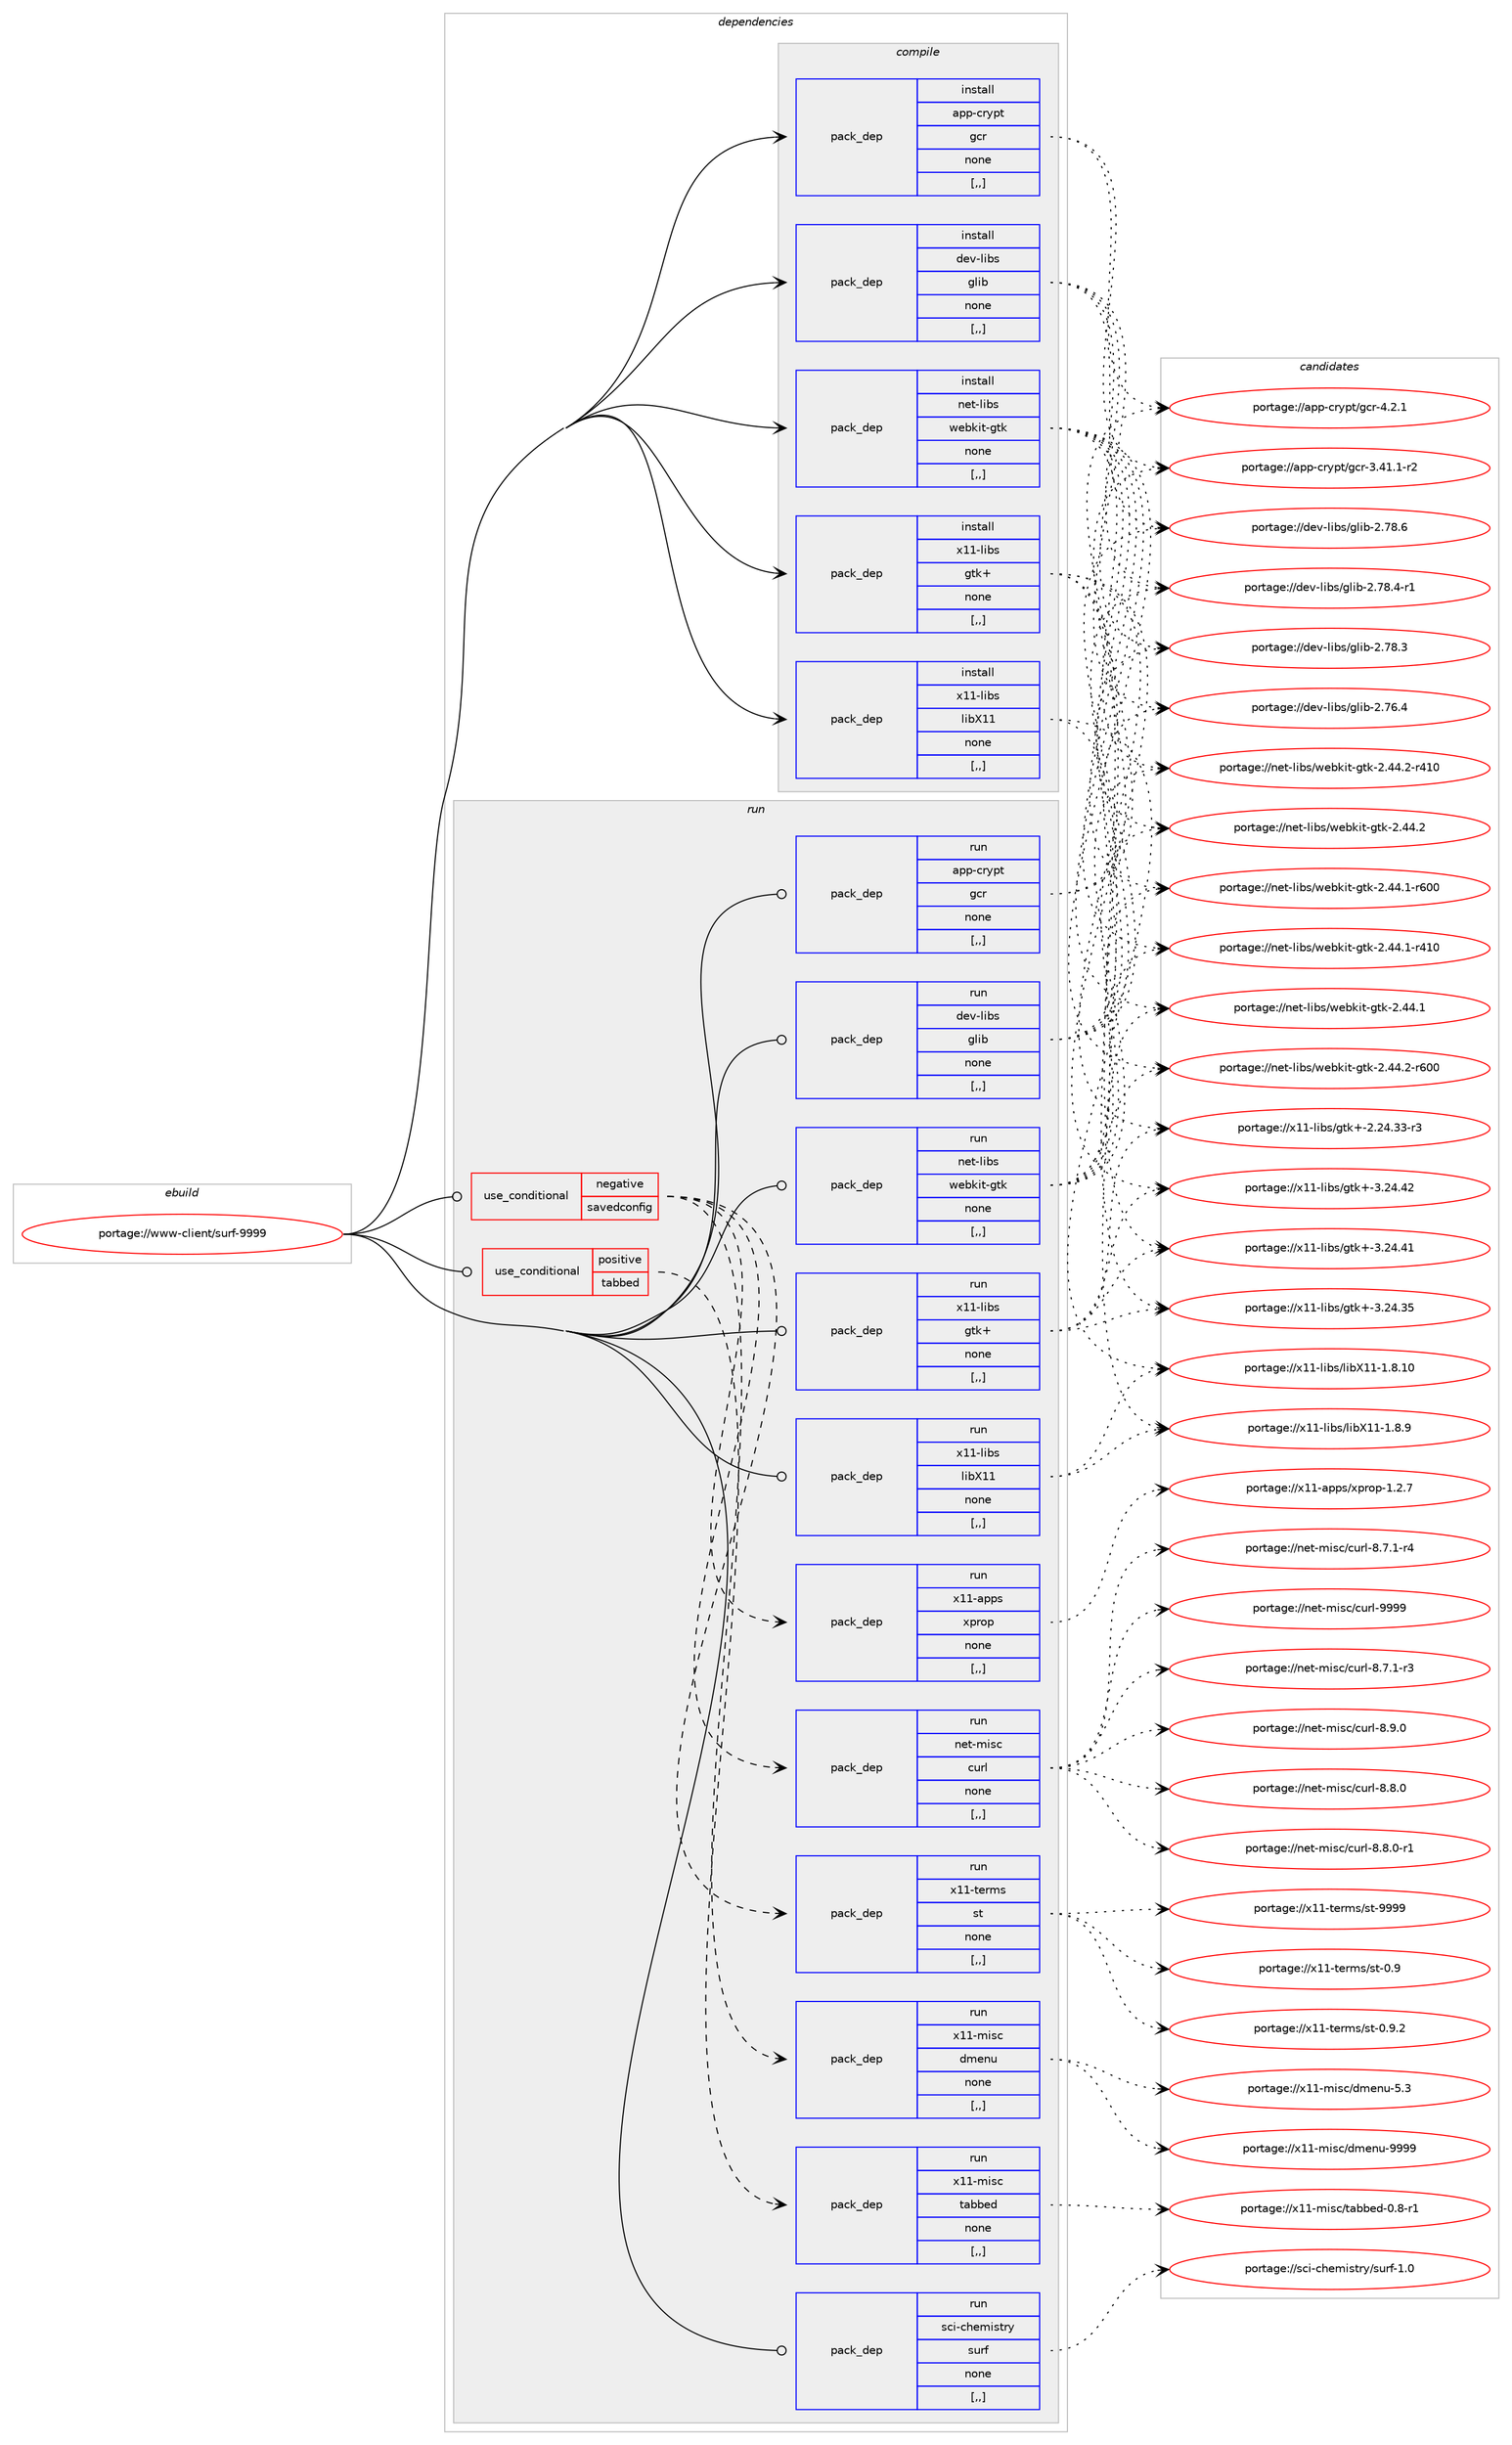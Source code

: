 digraph prolog {

# *************
# Graph options
# *************

newrank=true;
concentrate=true;
compound=true;
graph [rankdir=LR,fontname=Helvetica,fontsize=10,ranksep=1.5];#, ranksep=2.5, nodesep=0.2];
edge  [arrowhead=vee];
node  [fontname=Helvetica,fontsize=10];

# **********
# The ebuild
# **********

subgraph cluster_leftcol {
color=gray;
label=<<i>ebuild</i>>;
id [label="portage://www-client/surf-9999", color=red, width=4, href="../www-client/surf-9999.svg"];
}

# ****************
# The dependencies
# ****************

subgraph cluster_midcol {
color=gray;
label=<<i>dependencies</i>>;
subgraph cluster_compile {
fillcolor="#eeeeee";
style=filled;
label=<<i>compile</i>>;
subgraph pack328267 {
dependency451874 [label=<<TABLE BORDER="0" CELLBORDER="1" CELLSPACING="0" CELLPADDING="4" WIDTH="220"><TR><TD ROWSPAN="6" CELLPADDING="30">pack_dep</TD></TR><TR><TD WIDTH="110">install</TD></TR><TR><TD>app-crypt</TD></TR><TR><TD>gcr</TD></TR><TR><TD>none</TD></TR><TR><TD>[,,]</TD></TR></TABLE>>, shape=none, color=blue];
}
id:e -> dependency451874:w [weight=20,style="solid",arrowhead="vee"];
subgraph pack328268 {
dependency451875 [label=<<TABLE BORDER="0" CELLBORDER="1" CELLSPACING="0" CELLPADDING="4" WIDTH="220"><TR><TD ROWSPAN="6" CELLPADDING="30">pack_dep</TD></TR><TR><TD WIDTH="110">install</TD></TR><TR><TD>dev-libs</TD></TR><TR><TD>glib</TD></TR><TR><TD>none</TD></TR><TR><TD>[,,]</TD></TR></TABLE>>, shape=none, color=blue];
}
id:e -> dependency451875:w [weight=20,style="solid",arrowhead="vee"];
subgraph pack328269 {
dependency451876 [label=<<TABLE BORDER="0" CELLBORDER="1" CELLSPACING="0" CELLPADDING="4" WIDTH="220"><TR><TD ROWSPAN="6" CELLPADDING="30">pack_dep</TD></TR><TR><TD WIDTH="110">install</TD></TR><TR><TD>net-libs</TD></TR><TR><TD>webkit-gtk</TD></TR><TR><TD>none</TD></TR><TR><TD>[,,]</TD></TR></TABLE>>, shape=none, color=blue];
}
id:e -> dependency451876:w [weight=20,style="solid",arrowhead="vee"];
subgraph pack328270 {
dependency451877 [label=<<TABLE BORDER="0" CELLBORDER="1" CELLSPACING="0" CELLPADDING="4" WIDTH="220"><TR><TD ROWSPAN="6" CELLPADDING="30">pack_dep</TD></TR><TR><TD WIDTH="110">install</TD></TR><TR><TD>x11-libs</TD></TR><TR><TD>gtk+</TD></TR><TR><TD>none</TD></TR><TR><TD>[,,]</TD></TR></TABLE>>, shape=none, color=blue];
}
id:e -> dependency451877:w [weight=20,style="solid",arrowhead="vee"];
subgraph pack328271 {
dependency451878 [label=<<TABLE BORDER="0" CELLBORDER="1" CELLSPACING="0" CELLPADDING="4" WIDTH="220"><TR><TD ROWSPAN="6" CELLPADDING="30">pack_dep</TD></TR><TR><TD WIDTH="110">install</TD></TR><TR><TD>x11-libs</TD></TR><TR><TD>libX11</TD></TR><TR><TD>none</TD></TR><TR><TD>[,,]</TD></TR></TABLE>>, shape=none, color=blue];
}
id:e -> dependency451878:w [weight=20,style="solid",arrowhead="vee"];
}
subgraph cluster_compileandrun {
fillcolor="#eeeeee";
style=filled;
label=<<i>compile and run</i>>;
}
subgraph cluster_run {
fillcolor="#eeeeee";
style=filled;
label=<<i>run</i>>;
subgraph cond120244 {
dependency451879 [label=<<TABLE BORDER="0" CELLBORDER="1" CELLSPACING="0" CELLPADDING="4"><TR><TD ROWSPAN="3" CELLPADDING="10">use_conditional</TD></TR><TR><TD>negative</TD></TR><TR><TD>savedconfig</TD></TR></TABLE>>, shape=none, color=red];
subgraph pack328272 {
dependency451880 [label=<<TABLE BORDER="0" CELLBORDER="1" CELLSPACING="0" CELLPADDING="4" WIDTH="220"><TR><TD ROWSPAN="6" CELLPADDING="30">pack_dep</TD></TR><TR><TD WIDTH="110">run</TD></TR><TR><TD>net-misc</TD></TR><TR><TD>curl</TD></TR><TR><TD>none</TD></TR><TR><TD>[,,]</TD></TR></TABLE>>, shape=none, color=blue];
}
dependency451879:e -> dependency451880:w [weight=20,style="dashed",arrowhead="vee"];
subgraph pack328273 {
dependency451881 [label=<<TABLE BORDER="0" CELLBORDER="1" CELLSPACING="0" CELLPADDING="4" WIDTH="220"><TR><TD ROWSPAN="6" CELLPADDING="30">pack_dep</TD></TR><TR><TD WIDTH="110">run</TD></TR><TR><TD>x11-apps</TD></TR><TR><TD>xprop</TD></TR><TR><TD>none</TD></TR><TR><TD>[,,]</TD></TR></TABLE>>, shape=none, color=blue];
}
dependency451879:e -> dependency451881:w [weight=20,style="dashed",arrowhead="vee"];
subgraph pack328274 {
dependency451882 [label=<<TABLE BORDER="0" CELLBORDER="1" CELLSPACING="0" CELLPADDING="4" WIDTH="220"><TR><TD ROWSPAN="6" CELLPADDING="30">pack_dep</TD></TR><TR><TD WIDTH="110">run</TD></TR><TR><TD>x11-misc</TD></TR><TR><TD>dmenu</TD></TR><TR><TD>none</TD></TR><TR><TD>[,,]</TD></TR></TABLE>>, shape=none, color=blue];
}
dependency451879:e -> dependency451882:w [weight=20,style="dashed",arrowhead="vee"];
subgraph pack328275 {
dependency451883 [label=<<TABLE BORDER="0" CELLBORDER="1" CELLSPACING="0" CELLPADDING="4" WIDTH="220"><TR><TD ROWSPAN="6" CELLPADDING="30">pack_dep</TD></TR><TR><TD WIDTH="110">run</TD></TR><TR><TD>x11-terms</TD></TR><TR><TD>st</TD></TR><TR><TD>none</TD></TR><TR><TD>[,,]</TD></TR></TABLE>>, shape=none, color=blue];
}
dependency451879:e -> dependency451883:w [weight=20,style="dashed",arrowhead="vee"];
}
id:e -> dependency451879:w [weight=20,style="solid",arrowhead="odot"];
subgraph cond120245 {
dependency451884 [label=<<TABLE BORDER="0" CELLBORDER="1" CELLSPACING="0" CELLPADDING="4"><TR><TD ROWSPAN="3" CELLPADDING="10">use_conditional</TD></TR><TR><TD>positive</TD></TR><TR><TD>tabbed</TD></TR></TABLE>>, shape=none, color=red];
subgraph pack328276 {
dependency451885 [label=<<TABLE BORDER="0" CELLBORDER="1" CELLSPACING="0" CELLPADDING="4" WIDTH="220"><TR><TD ROWSPAN="6" CELLPADDING="30">pack_dep</TD></TR><TR><TD WIDTH="110">run</TD></TR><TR><TD>x11-misc</TD></TR><TR><TD>tabbed</TD></TR><TR><TD>none</TD></TR><TR><TD>[,,]</TD></TR></TABLE>>, shape=none, color=blue];
}
dependency451884:e -> dependency451885:w [weight=20,style="dashed",arrowhead="vee"];
}
id:e -> dependency451884:w [weight=20,style="solid",arrowhead="odot"];
subgraph pack328277 {
dependency451886 [label=<<TABLE BORDER="0" CELLBORDER="1" CELLSPACING="0" CELLPADDING="4" WIDTH="220"><TR><TD ROWSPAN="6" CELLPADDING="30">pack_dep</TD></TR><TR><TD WIDTH="110">run</TD></TR><TR><TD>app-crypt</TD></TR><TR><TD>gcr</TD></TR><TR><TD>none</TD></TR><TR><TD>[,,]</TD></TR></TABLE>>, shape=none, color=blue];
}
id:e -> dependency451886:w [weight=20,style="solid",arrowhead="odot"];
subgraph pack328278 {
dependency451887 [label=<<TABLE BORDER="0" CELLBORDER="1" CELLSPACING="0" CELLPADDING="4" WIDTH="220"><TR><TD ROWSPAN="6" CELLPADDING="30">pack_dep</TD></TR><TR><TD WIDTH="110">run</TD></TR><TR><TD>dev-libs</TD></TR><TR><TD>glib</TD></TR><TR><TD>none</TD></TR><TR><TD>[,,]</TD></TR></TABLE>>, shape=none, color=blue];
}
id:e -> dependency451887:w [weight=20,style="solid",arrowhead="odot"];
subgraph pack328279 {
dependency451888 [label=<<TABLE BORDER="0" CELLBORDER="1" CELLSPACING="0" CELLPADDING="4" WIDTH="220"><TR><TD ROWSPAN="6" CELLPADDING="30">pack_dep</TD></TR><TR><TD WIDTH="110">run</TD></TR><TR><TD>net-libs</TD></TR><TR><TD>webkit-gtk</TD></TR><TR><TD>none</TD></TR><TR><TD>[,,]</TD></TR></TABLE>>, shape=none, color=blue];
}
id:e -> dependency451888:w [weight=20,style="solid",arrowhead="odot"];
subgraph pack328280 {
dependency451889 [label=<<TABLE BORDER="0" CELLBORDER="1" CELLSPACING="0" CELLPADDING="4" WIDTH="220"><TR><TD ROWSPAN="6" CELLPADDING="30">pack_dep</TD></TR><TR><TD WIDTH="110">run</TD></TR><TR><TD>x11-libs</TD></TR><TR><TD>gtk+</TD></TR><TR><TD>none</TD></TR><TR><TD>[,,]</TD></TR></TABLE>>, shape=none, color=blue];
}
id:e -> dependency451889:w [weight=20,style="solid",arrowhead="odot"];
subgraph pack328281 {
dependency451890 [label=<<TABLE BORDER="0" CELLBORDER="1" CELLSPACING="0" CELLPADDING="4" WIDTH="220"><TR><TD ROWSPAN="6" CELLPADDING="30">pack_dep</TD></TR><TR><TD WIDTH="110">run</TD></TR><TR><TD>x11-libs</TD></TR><TR><TD>libX11</TD></TR><TR><TD>none</TD></TR><TR><TD>[,,]</TD></TR></TABLE>>, shape=none, color=blue];
}
id:e -> dependency451890:w [weight=20,style="solid",arrowhead="odot"];
subgraph pack328282 {
dependency451891 [label=<<TABLE BORDER="0" CELLBORDER="1" CELLSPACING="0" CELLPADDING="4" WIDTH="220"><TR><TD ROWSPAN="6" CELLPADDING="30">pack_dep</TD></TR><TR><TD WIDTH="110">run</TD></TR><TR><TD>sci-chemistry</TD></TR><TR><TD>surf</TD></TR><TR><TD>none</TD></TR><TR><TD>[,,]</TD></TR></TABLE>>, shape=none, color=blue];
}
id:e -> dependency451891:w [weight=20,style="solid",arrowhead="odot"];
}
}

# **************
# The candidates
# **************

subgraph cluster_choices {
rank=same;
color=gray;
label=<<i>candidates</i>>;

subgraph choice328267 {
color=black;
nodesep=1;
choice9711211245991141211121164710399114455246504649 [label="portage://app-crypt/gcr-4.2.1", color=red, width=4,href="../app-crypt/gcr-4.2.1.svg"];
choice9711211245991141211121164710399114455146524946494511450 [label="portage://app-crypt/gcr-3.41.1-r2", color=red, width=4,href="../app-crypt/gcr-3.41.1-r2.svg"];
dependency451874:e -> choice9711211245991141211121164710399114455246504649:w [style=dotted,weight="100"];
dependency451874:e -> choice9711211245991141211121164710399114455146524946494511450:w [style=dotted,weight="100"];
}
subgraph choice328268 {
color=black;
nodesep=1;
choice1001011184510810598115471031081059845504655564654 [label="portage://dev-libs/glib-2.78.6", color=red, width=4,href="../dev-libs/glib-2.78.6.svg"];
choice10010111845108105981154710310810598455046555646524511449 [label="portage://dev-libs/glib-2.78.4-r1", color=red, width=4,href="../dev-libs/glib-2.78.4-r1.svg"];
choice1001011184510810598115471031081059845504655564651 [label="portage://dev-libs/glib-2.78.3", color=red, width=4,href="../dev-libs/glib-2.78.3.svg"];
choice1001011184510810598115471031081059845504655544652 [label="portage://dev-libs/glib-2.76.4", color=red, width=4,href="../dev-libs/glib-2.76.4.svg"];
dependency451875:e -> choice1001011184510810598115471031081059845504655564654:w [style=dotted,weight="100"];
dependency451875:e -> choice10010111845108105981154710310810598455046555646524511449:w [style=dotted,weight="100"];
dependency451875:e -> choice1001011184510810598115471031081059845504655564651:w [style=dotted,weight="100"];
dependency451875:e -> choice1001011184510810598115471031081059845504655544652:w [style=dotted,weight="100"];
}
subgraph choice328269 {
color=black;
nodesep=1;
choice11010111645108105981154711910198107105116451031161074550465252465045114544848 [label="portage://net-libs/webkit-gtk-2.44.2-r600", color=red, width=4,href="../net-libs/webkit-gtk-2.44.2-r600.svg"];
choice11010111645108105981154711910198107105116451031161074550465252465045114524948 [label="portage://net-libs/webkit-gtk-2.44.2-r410", color=red, width=4,href="../net-libs/webkit-gtk-2.44.2-r410.svg"];
choice110101116451081059811547119101981071051164510311610745504652524650 [label="portage://net-libs/webkit-gtk-2.44.2", color=red, width=4,href="../net-libs/webkit-gtk-2.44.2.svg"];
choice11010111645108105981154711910198107105116451031161074550465252464945114544848 [label="portage://net-libs/webkit-gtk-2.44.1-r600", color=red, width=4,href="../net-libs/webkit-gtk-2.44.1-r600.svg"];
choice11010111645108105981154711910198107105116451031161074550465252464945114524948 [label="portage://net-libs/webkit-gtk-2.44.1-r410", color=red, width=4,href="../net-libs/webkit-gtk-2.44.1-r410.svg"];
choice110101116451081059811547119101981071051164510311610745504652524649 [label="portage://net-libs/webkit-gtk-2.44.1", color=red, width=4,href="../net-libs/webkit-gtk-2.44.1.svg"];
dependency451876:e -> choice11010111645108105981154711910198107105116451031161074550465252465045114544848:w [style=dotted,weight="100"];
dependency451876:e -> choice11010111645108105981154711910198107105116451031161074550465252465045114524948:w [style=dotted,weight="100"];
dependency451876:e -> choice110101116451081059811547119101981071051164510311610745504652524650:w [style=dotted,weight="100"];
dependency451876:e -> choice11010111645108105981154711910198107105116451031161074550465252464945114544848:w [style=dotted,weight="100"];
dependency451876:e -> choice11010111645108105981154711910198107105116451031161074550465252464945114524948:w [style=dotted,weight="100"];
dependency451876:e -> choice110101116451081059811547119101981071051164510311610745504652524649:w [style=dotted,weight="100"];
}
subgraph choice328270 {
color=black;
nodesep=1;
choice1204949451081059811547103116107434551465052465250 [label="portage://x11-libs/gtk+-3.24.42", color=red, width=4,href="../x11-libs/gtk+-3.24.42.svg"];
choice1204949451081059811547103116107434551465052465249 [label="portage://x11-libs/gtk+-3.24.41", color=red, width=4,href="../x11-libs/gtk+-3.24.41.svg"];
choice1204949451081059811547103116107434551465052465153 [label="portage://x11-libs/gtk+-3.24.35", color=red, width=4,href="../x11-libs/gtk+-3.24.35.svg"];
choice12049494510810598115471031161074345504650524651514511451 [label="portage://x11-libs/gtk+-2.24.33-r3", color=red, width=4,href="../x11-libs/gtk+-2.24.33-r3.svg"];
dependency451877:e -> choice1204949451081059811547103116107434551465052465250:w [style=dotted,weight="100"];
dependency451877:e -> choice1204949451081059811547103116107434551465052465249:w [style=dotted,weight="100"];
dependency451877:e -> choice1204949451081059811547103116107434551465052465153:w [style=dotted,weight="100"];
dependency451877:e -> choice12049494510810598115471031161074345504650524651514511451:w [style=dotted,weight="100"];
}
subgraph choice328271 {
color=black;
nodesep=1;
choice12049494510810598115471081059888494945494656464948 [label="portage://x11-libs/libX11-1.8.10", color=red, width=4,href="../x11-libs/libX11-1.8.10.svg"];
choice120494945108105981154710810598884949454946564657 [label="portage://x11-libs/libX11-1.8.9", color=red, width=4,href="../x11-libs/libX11-1.8.9.svg"];
dependency451878:e -> choice12049494510810598115471081059888494945494656464948:w [style=dotted,weight="100"];
dependency451878:e -> choice120494945108105981154710810598884949454946564657:w [style=dotted,weight="100"];
}
subgraph choice328272 {
color=black;
nodesep=1;
choice110101116451091051159947991171141084557575757 [label="portage://net-misc/curl-9999", color=red, width=4,href="../net-misc/curl-9999.svg"];
choice11010111645109105115994799117114108455646574648 [label="portage://net-misc/curl-8.9.0", color=red, width=4,href="../net-misc/curl-8.9.0.svg"];
choice110101116451091051159947991171141084556465646484511449 [label="portage://net-misc/curl-8.8.0-r1", color=red, width=4,href="../net-misc/curl-8.8.0-r1.svg"];
choice11010111645109105115994799117114108455646564648 [label="portage://net-misc/curl-8.8.0", color=red, width=4,href="../net-misc/curl-8.8.0.svg"];
choice110101116451091051159947991171141084556465546494511452 [label="portage://net-misc/curl-8.7.1-r4", color=red, width=4,href="../net-misc/curl-8.7.1-r4.svg"];
choice110101116451091051159947991171141084556465546494511451 [label="portage://net-misc/curl-8.7.1-r3", color=red, width=4,href="../net-misc/curl-8.7.1-r3.svg"];
dependency451880:e -> choice110101116451091051159947991171141084557575757:w [style=dotted,weight="100"];
dependency451880:e -> choice11010111645109105115994799117114108455646574648:w [style=dotted,weight="100"];
dependency451880:e -> choice110101116451091051159947991171141084556465646484511449:w [style=dotted,weight="100"];
dependency451880:e -> choice11010111645109105115994799117114108455646564648:w [style=dotted,weight="100"];
dependency451880:e -> choice110101116451091051159947991171141084556465546494511452:w [style=dotted,weight="100"];
dependency451880:e -> choice110101116451091051159947991171141084556465546494511451:w [style=dotted,weight="100"];
}
subgraph choice328273 {
color=black;
nodesep=1;
choice1204949459711211211547120112114111112454946504655 [label="portage://x11-apps/xprop-1.2.7", color=red, width=4,href="../x11-apps/xprop-1.2.7.svg"];
dependency451881:e -> choice1204949459711211211547120112114111112454946504655:w [style=dotted,weight="100"];
}
subgraph choice328274 {
color=black;
nodesep=1;
choice12049494510910511599471001091011101174557575757 [label="portage://x11-misc/dmenu-9999", color=red, width=4,href="../x11-misc/dmenu-9999.svg"];
choice120494945109105115994710010910111011745534651 [label="portage://x11-misc/dmenu-5.3", color=red, width=4,href="../x11-misc/dmenu-5.3.svg"];
dependency451882:e -> choice12049494510910511599471001091011101174557575757:w [style=dotted,weight="100"];
dependency451882:e -> choice120494945109105115994710010910111011745534651:w [style=dotted,weight="100"];
}
subgraph choice328275 {
color=black;
nodesep=1;
choice120494945116101114109115471151164557575757 [label="portage://x11-terms/st-9999", color=red, width=4,href="../x11-terms/st-9999.svg"];
choice12049494511610111410911547115116454846574650 [label="portage://x11-terms/st-0.9.2", color=red, width=4,href="../x11-terms/st-0.9.2.svg"];
choice1204949451161011141091154711511645484657 [label="portage://x11-terms/st-0.9", color=red, width=4,href="../x11-terms/st-0.9.svg"];
dependency451883:e -> choice120494945116101114109115471151164557575757:w [style=dotted,weight="100"];
dependency451883:e -> choice12049494511610111410911547115116454846574650:w [style=dotted,weight="100"];
dependency451883:e -> choice1204949451161011141091154711511645484657:w [style=dotted,weight="100"];
}
subgraph choice328276 {
color=black;
nodesep=1;
choice1204949451091051159947116979898101100454846564511449 [label="portage://x11-misc/tabbed-0.8-r1", color=red, width=4,href="../x11-misc/tabbed-0.8-r1.svg"];
dependency451885:e -> choice1204949451091051159947116979898101100454846564511449:w [style=dotted,weight="100"];
}
subgraph choice328277 {
color=black;
nodesep=1;
choice9711211245991141211121164710399114455246504649 [label="portage://app-crypt/gcr-4.2.1", color=red, width=4,href="../app-crypt/gcr-4.2.1.svg"];
choice9711211245991141211121164710399114455146524946494511450 [label="portage://app-crypt/gcr-3.41.1-r2", color=red, width=4,href="../app-crypt/gcr-3.41.1-r2.svg"];
dependency451886:e -> choice9711211245991141211121164710399114455246504649:w [style=dotted,weight="100"];
dependency451886:e -> choice9711211245991141211121164710399114455146524946494511450:w [style=dotted,weight="100"];
}
subgraph choice328278 {
color=black;
nodesep=1;
choice1001011184510810598115471031081059845504655564654 [label="portage://dev-libs/glib-2.78.6", color=red, width=4,href="../dev-libs/glib-2.78.6.svg"];
choice10010111845108105981154710310810598455046555646524511449 [label="portage://dev-libs/glib-2.78.4-r1", color=red, width=4,href="../dev-libs/glib-2.78.4-r1.svg"];
choice1001011184510810598115471031081059845504655564651 [label="portage://dev-libs/glib-2.78.3", color=red, width=4,href="../dev-libs/glib-2.78.3.svg"];
choice1001011184510810598115471031081059845504655544652 [label="portage://dev-libs/glib-2.76.4", color=red, width=4,href="../dev-libs/glib-2.76.4.svg"];
dependency451887:e -> choice1001011184510810598115471031081059845504655564654:w [style=dotted,weight="100"];
dependency451887:e -> choice10010111845108105981154710310810598455046555646524511449:w [style=dotted,weight="100"];
dependency451887:e -> choice1001011184510810598115471031081059845504655564651:w [style=dotted,weight="100"];
dependency451887:e -> choice1001011184510810598115471031081059845504655544652:w [style=dotted,weight="100"];
}
subgraph choice328279 {
color=black;
nodesep=1;
choice11010111645108105981154711910198107105116451031161074550465252465045114544848 [label="portage://net-libs/webkit-gtk-2.44.2-r600", color=red, width=4,href="../net-libs/webkit-gtk-2.44.2-r600.svg"];
choice11010111645108105981154711910198107105116451031161074550465252465045114524948 [label="portage://net-libs/webkit-gtk-2.44.2-r410", color=red, width=4,href="../net-libs/webkit-gtk-2.44.2-r410.svg"];
choice110101116451081059811547119101981071051164510311610745504652524650 [label="portage://net-libs/webkit-gtk-2.44.2", color=red, width=4,href="../net-libs/webkit-gtk-2.44.2.svg"];
choice11010111645108105981154711910198107105116451031161074550465252464945114544848 [label="portage://net-libs/webkit-gtk-2.44.1-r600", color=red, width=4,href="../net-libs/webkit-gtk-2.44.1-r600.svg"];
choice11010111645108105981154711910198107105116451031161074550465252464945114524948 [label="portage://net-libs/webkit-gtk-2.44.1-r410", color=red, width=4,href="../net-libs/webkit-gtk-2.44.1-r410.svg"];
choice110101116451081059811547119101981071051164510311610745504652524649 [label="portage://net-libs/webkit-gtk-2.44.1", color=red, width=4,href="../net-libs/webkit-gtk-2.44.1.svg"];
dependency451888:e -> choice11010111645108105981154711910198107105116451031161074550465252465045114544848:w [style=dotted,weight="100"];
dependency451888:e -> choice11010111645108105981154711910198107105116451031161074550465252465045114524948:w [style=dotted,weight="100"];
dependency451888:e -> choice110101116451081059811547119101981071051164510311610745504652524650:w [style=dotted,weight="100"];
dependency451888:e -> choice11010111645108105981154711910198107105116451031161074550465252464945114544848:w [style=dotted,weight="100"];
dependency451888:e -> choice11010111645108105981154711910198107105116451031161074550465252464945114524948:w [style=dotted,weight="100"];
dependency451888:e -> choice110101116451081059811547119101981071051164510311610745504652524649:w [style=dotted,weight="100"];
}
subgraph choice328280 {
color=black;
nodesep=1;
choice1204949451081059811547103116107434551465052465250 [label="portage://x11-libs/gtk+-3.24.42", color=red, width=4,href="../x11-libs/gtk+-3.24.42.svg"];
choice1204949451081059811547103116107434551465052465249 [label="portage://x11-libs/gtk+-3.24.41", color=red, width=4,href="../x11-libs/gtk+-3.24.41.svg"];
choice1204949451081059811547103116107434551465052465153 [label="portage://x11-libs/gtk+-3.24.35", color=red, width=4,href="../x11-libs/gtk+-3.24.35.svg"];
choice12049494510810598115471031161074345504650524651514511451 [label="portage://x11-libs/gtk+-2.24.33-r3", color=red, width=4,href="../x11-libs/gtk+-2.24.33-r3.svg"];
dependency451889:e -> choice1204949451081059811547103116107434551465052465250:w [style=dotted,weight="100"];
dependency451889:e -> choice1204949451081059811547103116107434551465052465249:w [style=dotted,weight="100"];
dependency451889:e -> choice1204949451081059811547103116107434551465052465153:w [style=dotted,weight="100"];
dependency451889:e -> choice12049494510810598115471031161074345504650524651514511451:w [style=dotted,weight="100"];
}
subgraph choice328281 {
color=black;
nodesep=1;
choice12049494510810598115471081059888494945494656464948 [label="portage://x11-libs/libX11-1.8.10", color=red, width=4,href="../x11-libs/libX11-1.8.10.svg"];
choice120494945108105981154710810598884949454946564657 [label="portage://x11-libs/libX11-1.8.9", color=red, width=4,href="../x11-libs/libX11-1.8.9.svg"];
dependency451890:e -> choice12049494510810598115471081059888494945494656464948:w [style=dotted,weight="100"];
dependency451890:e -> choice120494945108105981154710810598884949454946564657:w [style=dotted,weight="100"];
}
subgraph choice328282 {
color=black;
nodesep=1;
choice1159910545991041011091051151161141214711511711410245494648 [label="portage://sci-chemistry/surf-1.0", color=red, width=4,href="../sci-chemistry/surf-1.0.svg"];
dependency451891:e -> choice1159910545991041011091051151161141214711511711410245494648:w [style=dotted,weight="100"];
}
}

}
